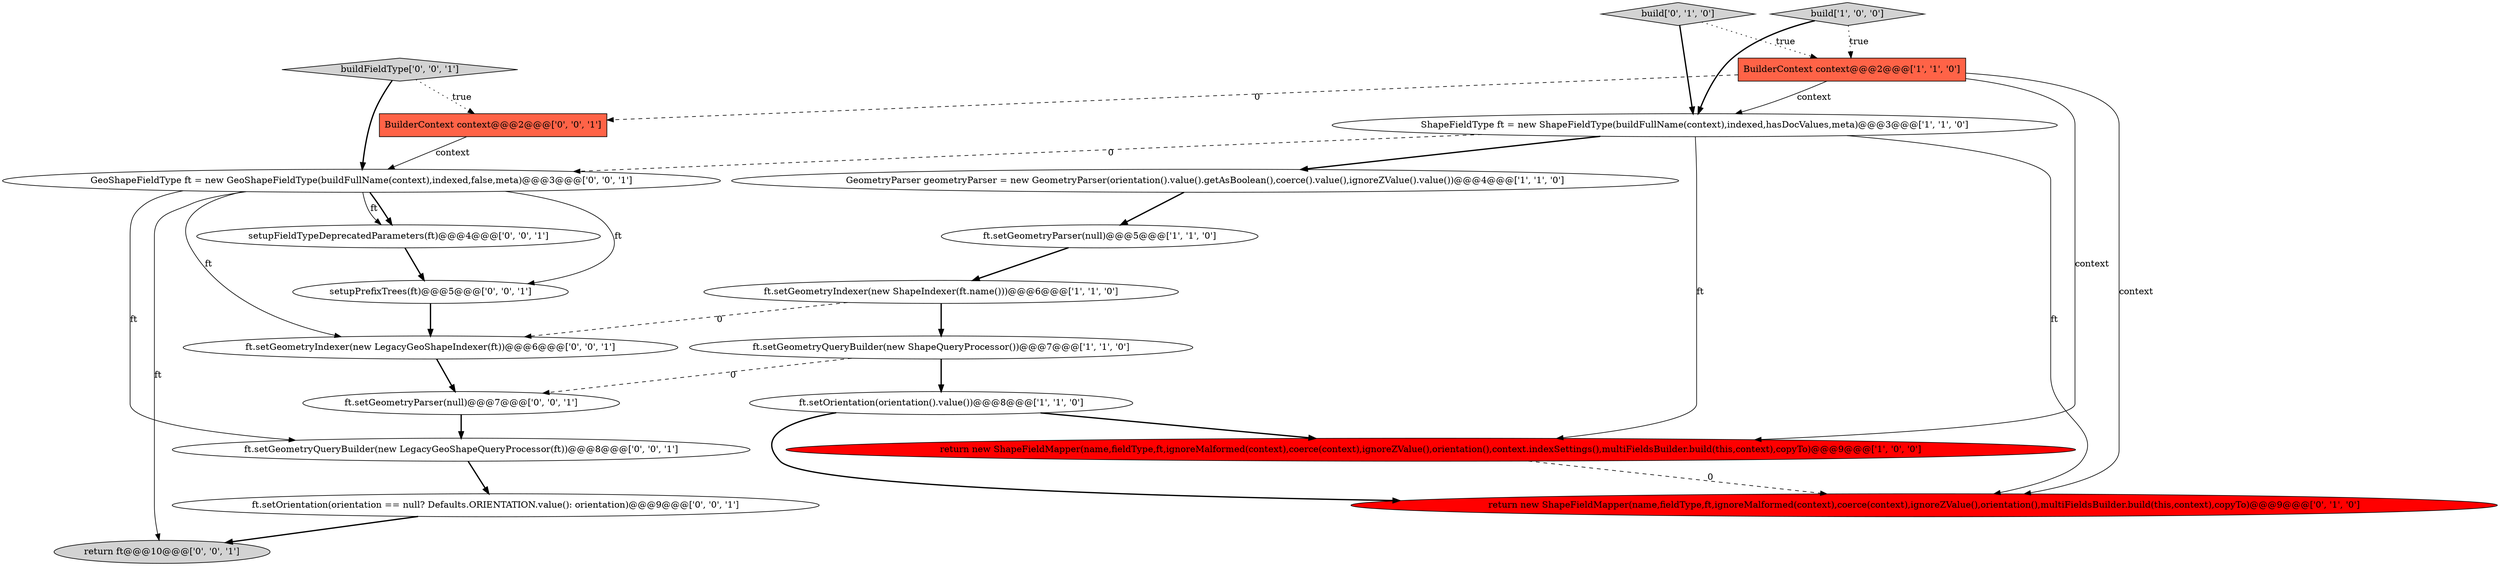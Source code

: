 digraph {
3 [style = filled, label = "ft.setGeometryIndexer(new ShapeIndexer(ft.name()))@@@6@@@['1', '1', '0']", fillcolor = white, shape = ellipse image = "AAA0AAABBB1BBB"];
13 [style = filled, label = "ft.setGeometryQueryBuilder(new LegacyGeoShapeQueryProcessor(ft))@@@8@@@['0', '0', '1']", fillcolor = white, shape = ellipse image = "AAA0AAABBB3BBB"];
19 [style = filled, label = "GeoShapeFieldType ft = new GeoShapeFieldType(buildFullName(context),indexed,false,meta)@@@3@@@['0', '0', '1']", fillcolor = white, shape = ellipse image = "AAA0AAABBB3BBB"];
6 [style = filled, label = "GeometryParser geometryParser = new GeometryParser(orientation().value().getAsBoolean(),coerce().value(),ignoreZValue().value())@@@4@@@['1', '1', '0']", fillcolor = white, shape = ellipse image = "AAA0AAABBB1BBB"];
20 [style = filled, label = "setupFieldTypeDeprecatedParameters(ft)@@@4@@@['0', '0', '1']", fillcolor = white, shape = ellipse image = "AAA0AAABBB3BBB"];
11 [style = filled, label = "ft.setGeometryIndexer(new LegacyGeoShapeIndexer(ft))@@@6@@@['0', '0', '1']", fillcolor = white, shape = ellipse image = "AAA0AAABBB3BBB"];
18 [style = filled, label = "BuilderContext context@@@2@@@['0', '0', '1']", fillcolor = tomato, shape = box image = "AAA0AAABBB3BBB"];
10 [style = filled, label = "build['0', '1', '0']", fillcolor = lightgray, shape = diamond image = "AAA0AAABBB2BBB"];
17 [style = filled, label = "return ft@@@10@@@['0', '0', '1']", fillcolor = lightgray, shape = ellipse image = "AAA0AAABBB3BBB"];
2 [style = filled, label = "ShapeFieldType ft = new ShapeFieldType(buildFullName(context),indexed,hasDocValues,meta)@@@3@@@['1', '1', '0']", fillcolor = white, shape = ellipse image = "AAA0AAABBB1BBB"];
1 [style = filled, label = "ft.setGeometryQueryBuilder(new ShapeQueryProcessor())@@@7@@@['1', '1', '0']", fillcolor = white, shape = ellipse image = "AAA0AAABBB1BBB"];
16 [style = filled, label = "ft.setOrientation(orientation == null? Defaults.ORIENTATION.value(): orientation)@@@9@@@['0', '0', '1']", fillcolor = white, shape = ellipse image = "AAA0AAABBB3BBB"];
14 [style = filled, label = "buildFieldType['0', '0', '1']", fillcolor = lightgray, shape = diamond image = "AAA0AAABBB3BBB"];
4 [style = filled, label = "ft.setGeometryParser(null)@@@5@@@['1', '1', '0']", fillcolor = white, shape = ellipse image = "AAA0AAABBB1BBB"];
7 [style = filled, label = "ft.setOrientation(orientation().value())@@@8@@@['1', '1', '0']", fillcolor = white, shape = ellipse image = "AAA0AAABBB1BBB"];
8 [style = filled, label = "build['1', '0', '0']", fillcolor = lightgray, shape = diamond image = "AAA0AAABBB1BBB"];
12 [style = filled, label = "setupPrefixTrees(ft)@@@5@@@['0', '0', '1']", fillcolor = white, shape = ellipse image = "AAA0AAABBB3BBB"];
0 [style = filled, label = "BuilderContext context@@@2@@@['1', '1', '0']", fillcolor = tomato, shape = box image = "AAA0AAABBB1BBB"];
9 [style = filled, label = "return new ShapeFieldMapper(name,fieldType,ft,ignoreMalformed(context),coerce(context),ignoreZValue(),orientation(),multiFieldsBuilder.build(this,context),copyTo)@@@9@@@['0', '1', '0']", fillcolor = red, shape = ellipse image = "AAA1AAABBB2BBB"];
5 [style = filled, label = "return new ShapeFieldMapper(name,fieldType,ft,ignoreMalformed(context),coerce(context),ignoreZValue(),orientation(),context.indexSettings(),multiFieldsBuilder.build(this,context),copyTo)@@@9@@@['1', '0', '0']", fillcolor = red, shape = ellipse image = "AAA1AAABBB1BBB"];
15 [style = filled, label = "ft.setGeometryParser(null)@@@7@@@['0', '0', '1']", fillcolor = white, shape = ellipse image = "AAA0AAABBB3BBB"];
4->3 [style = bold, label=""];
19->20 [style = solid, label="ft"];
15->13 [style = bold, label=""];
2->19 [style = dashed, label="0"];
0->5 [style = solid, label="context"];
3->1 [style = bold, label=""];
2->6 [style = bold, label=""];
1->15 [style = dashed, label="0"];
19->20 [style = bold, label=""];
12->11 [style = bold, label=""];
5->9 [style = dashed, label="0"];
14->19 [style = bold, label=""];
16->17 [style = bold, label=""];
0->2 [style = solid, label="context"];
1->7 [style = bold, label=""];
13->16 [style = bold, label=""];
2->9 [style = solid, label="ft"];
11->15 [style = bold, label=""];
7->9 [style = bold, label=""];
0->9 [style = solid, label="context"];
6->4 [style = bold, label=""];
7->5 [style = bold, label=""];
8->2 [style = bold, label=""];
19->17 [style = solid, label="ft"];
19->12 [style = solid, label="ft"];
20->12 [style = bold, label=""];
19->13 [style = solid, label="ft"];
0->18 [style = dashed, label="0"];
19->11 [style = solid, label="ft"];
10->0 [style = dotted, label="true"];
10->2 [style = bold, label=""];
8->0 [style = dotted, label="true"];
18->19 [style = solid, label="context"];
14->18 [style = dotted, label="true"];
3->11 [style = dashed, label="0"];
2->5 [style = solid, label="ft"];
}
